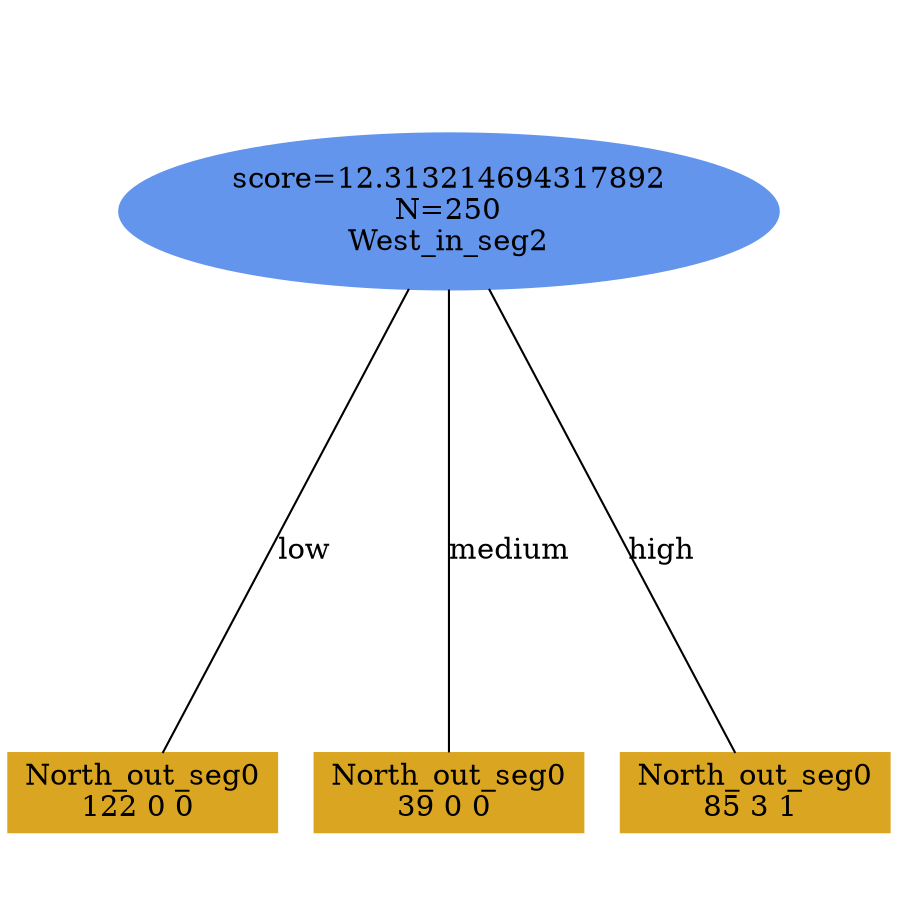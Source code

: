 digraph "DD" {
size = "7.5,10"
ratio=1.0;
center = true;
edge [dir = none];
{ rank = same; node [shape=ellipse, style=filled, color=cornflowerblue];"6023" [label="score=12.313214694317892\nN=250\nWest_in_seg2"];}
{ rank = same; node [shape=box, style=filled, color=goldenrod];"6024" [label="North_out_seg0\n122 0 0 "];}
{ rank = same; node [shape=box, style=filled, color=goldenrod];"6025" [label="North_out_seg0\n39 0 0 "];}
{ rank = same; node [shape=box, style=filled, color=goldenrod];"6026" [label="North_out_seg0\n85 3 1 "];}
"6023" -> "6024" [label = "low"];
"6023" -> "6025" [label = "medium"];
"6023" -> "6026" [label = "high"];

}
